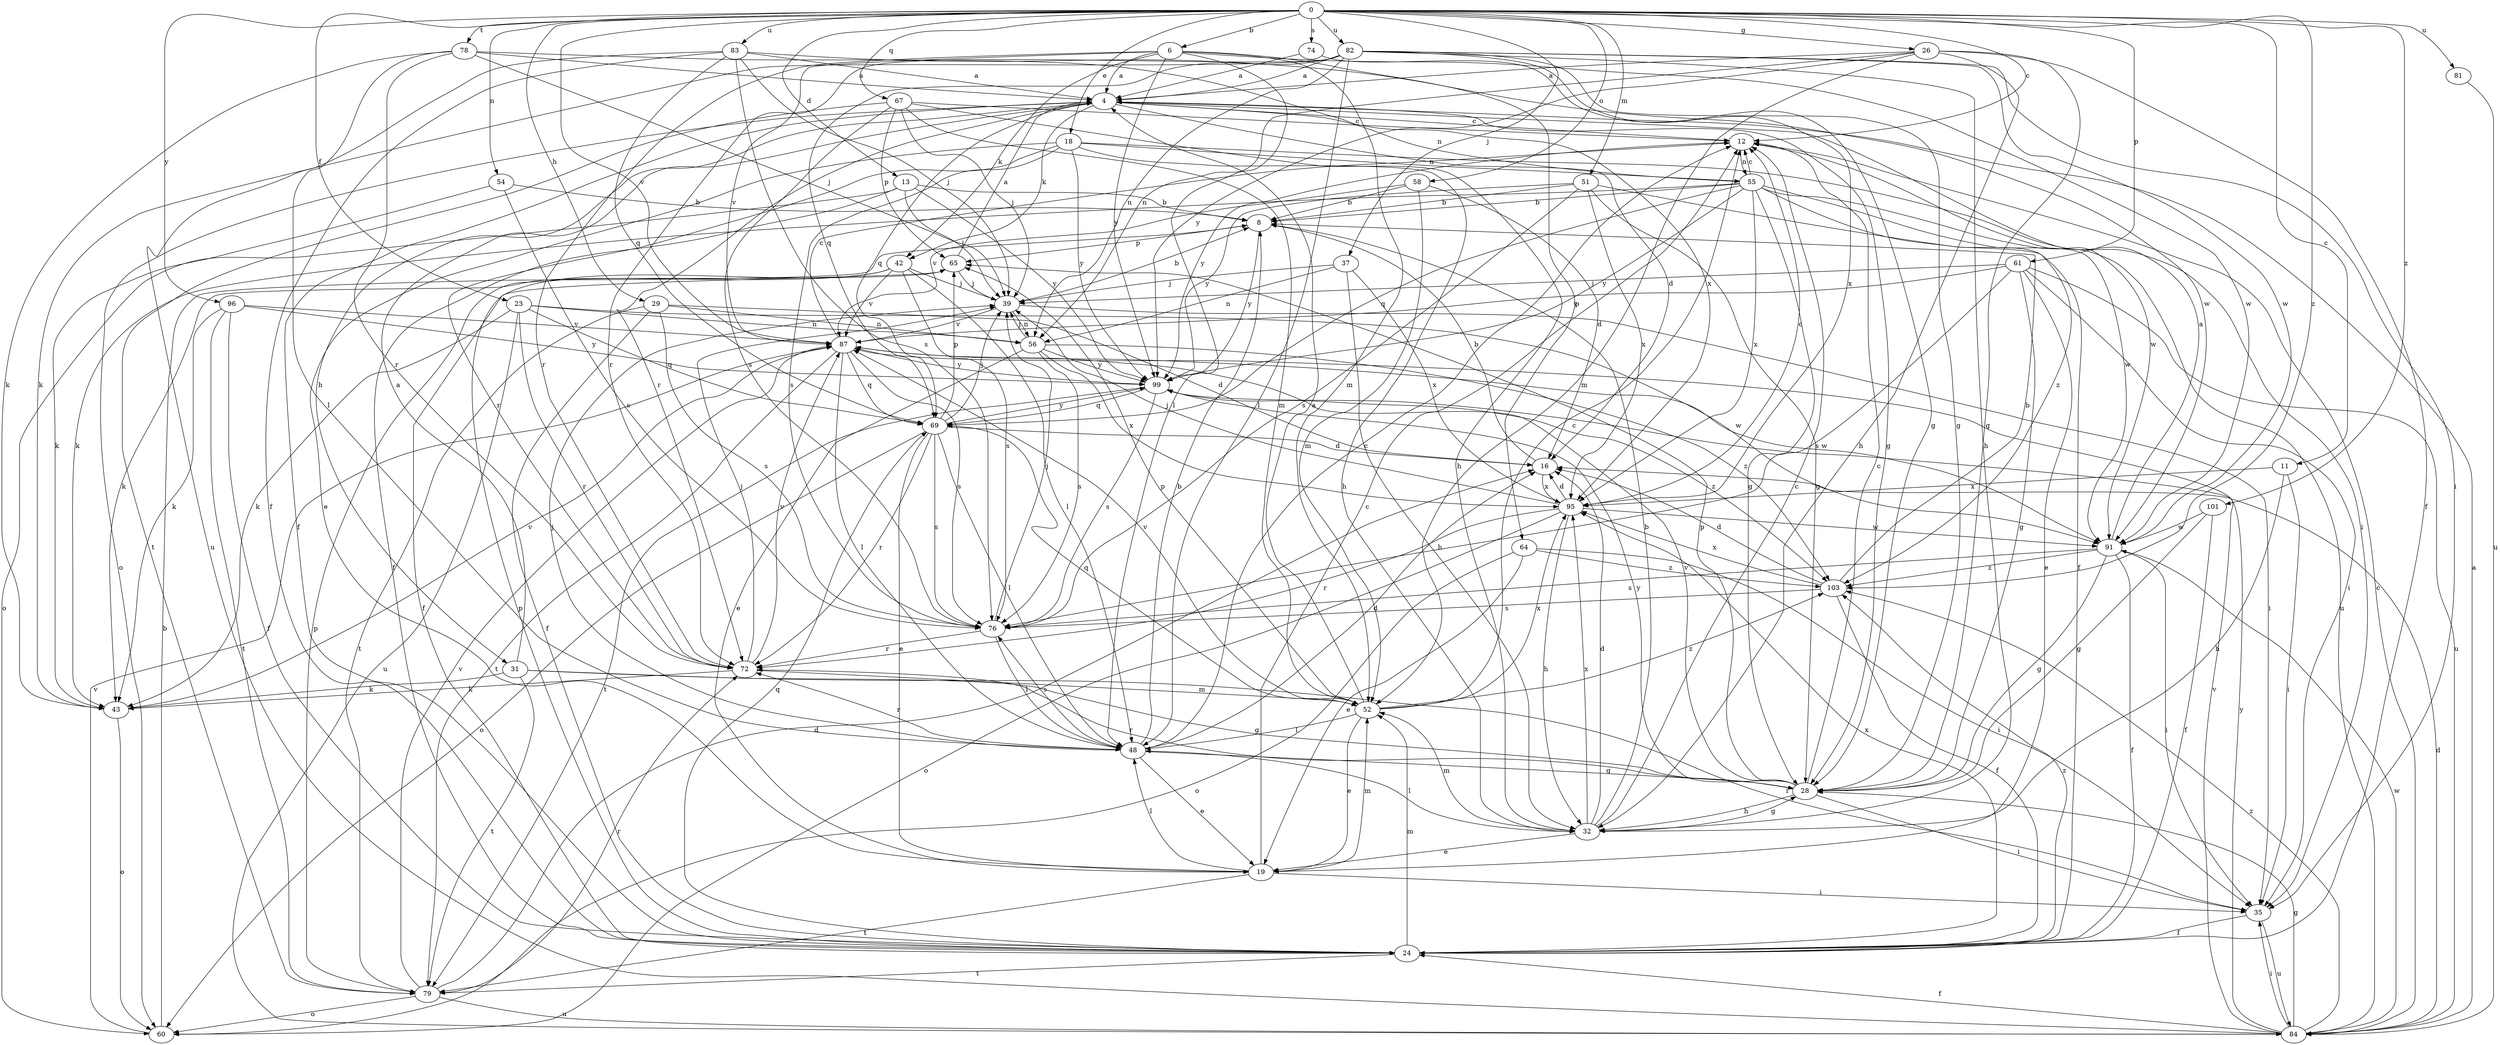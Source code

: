 strict digraph  {
0;
4;
6;
8;
11;
12;
13;
16;
18;
19;
23;
24;
26;
28;
29;
31;
32;
35;
37;
39;
42;
43;
48;
51;
52;
54;
55;
56;
58;
60;
61;
64;
65;
67;
69;
72;
74;
76;
78;
79;
81;
82;
83;
84;
87;
91;
95;
96;
99;
101;
103;
0 -> 6  [label=b];
0 -> 11  [label=c];
0 -> 12  [label=c];
0 -> 13  [label=d];
0 -> 18  [label=e];
0 -> 23  [label=f];
0 -> 26  [label=g];
0 -> 29  [label=h];
0 -> 37  [label=j];
0 -> 51  [label=m];
0 -> 54  [label=n];
0 -> 58  [label=o];
0 -> 61  [label=p];
0 -> 67  [label=q];
0 -> 74  [label=s];
0 -> 78  [label=t];
0 -> 81  [label=u];
0 -> 82  [label=u];
0 -> 83  [label=u];
0 -> 87  [label=v];
0 -> 96  [label=y];
0 -> 101  [label=z];
0 -> 103  [label=z];
4 -> 12  [label=c];
4 -> 16  [label=d];
4 -> 24  [label=f];
4 -> 28  [label=g];
4 -> 31  [label=h];
4 -> 42  [label=k];
4 -> 55  [label=n];
4 -> 60  [label=o];
4 -> 69  [label=q];
4 -> 72  [label=r];
6 -> 4  [label=a];
6 -> 42  [label=k];
6 -> 48  [label=l];
6 -> 52  [label=m];
6 -> 64  [label=p];
6 -> 72  [label=r];
6 -> 87  [label=v];
6 -> 91  [label=w];
6 -> 99  [label=y];
8 -> 65  [label=p];
8 -> 99  [label=y];
11 -> 32  [label=h];
11 -> 35  [label=i];
11 -> 95  [label=x];
12 -> 55  [label=n];
12 -> 91  [label=w];
12 -> 99  [label=y];
13 -> 8  [label=b];
13 -> 24  [label=f];
13 -> 39  [label=j];
13 -> 60  [label=o];
13 -> 99  [label=y];
16 -> 8  [label=b];
16 -> 95  [label=x];
18 -> 19  [label=e];
18 -> 32  [label=h];
18 -> 35  [label=i];
18 -> 55  [label=n];
18 -> 72  [label=r];
18 -> 76  [label=s];
18 -> 99  [label=y];
19 -> 12  [label=c];
19 -> 35  [label=i];
19 -> 48  [label=l];
19 -> 52  [label=m];
19 -> 79  [label=t];
23 -> 43  [label=k];
23 -> 56  [label=n];
23 -> 69  [label=q];
23 -> 72  [label=r];
23 -> 84  [label=u];
23 -> 91  [label=w];
24 -> 52  [label=m];
24 -> 65  [label=p];
24 -> 69  [label=q];
24 -> 79  [label=t];
24 -> 95  [label=x];
24 -> 103  [label=z];
26 -> 4  [label=a];
26 -> 24  [label=f];
26 -> 28  [label=g];
26 -> 32  [label=h];
26 -> 52  [label=m];
26 -> 56  [label=n];
26 -> 99  [label=y];
28 -> 12  [label=c];
28 -> 32  [label=h];
28 -> 35  [label=i];
28 -> 65  [label=p];
28 -> 72  [label=r];
28 -> 87  [label=v];
28 -> 99  [label=y];
29 -> 16  [label=d];
29 -> 24  [label=f];
29 -> 56  [label=n];
29 -> 76  [label=s];
29 -> 79  [label=t];
31 -> 4  [label=a];
31 -> 28  [label=g];
31 -> 35  [label=i];
31 -> 43  [label=k];
31 -> 79  [label=t];
32 -> 8  [label=b];
32 -> 12  [label=c];
32 -> 16  [label=d];
32 -> 19  [label=e];
32 -> 28  [label=g];
32 -> 48  [label=l];
32 -> 52  [label=m];
32 -> 95  [label=x];
35 -> 24  [label=f];
35 -> 84  [label=u];
37 -> 32  [label=h];
37 -> 39  [label=j];
37 -> 56  [label=n];
37 -> 95  [label=x];
39 -> 8  [label=b];
39 -> 35  [label=i];
39 -> 56  [label=n];
39 -> 87  [label=v];
42 -> 24  [label=f];
42 -> 39  [label=j];
42 -> 43  [label=k];
42 -> 48  [label=l];
42 -> 76  [label=s];
42 -> 87  [label=v];
43 -> 60  [label=o];
43 -> 87  [label=v];
48 -> 8  [label=b];
48 -> 12  [label=c];
48 -> 16  [label=d];
48 -> 19  [label=e];
48 -> 28  [label=g];
48 -> 39  [label=j];
48 -> 72  [label=r];
48 -> 76  [label=s];
51 -> 8  [label=b];
51 -> 28  [label=g];
51 -> 76  [label=s];
51 -> 95  [label=x];
51 -> 99  [label=y];
51 -> 103  [label=z];
52 -> 4  [label=a];
52 -> 12  [label=c];
52 -> 19  [label=e];
52 -> 48  [label=l];
52 -> 65  [label=p];
52 -> 69  [label=q];
52 -> 87  [label=v];
52 -> 95  [label=x];
52 -> 103  [label=z];
54 -> 8  [label=b];
54 -> 43  [label=k];
54 -> 76  [label=s];
55 -> 8  [label=b];
55 -> 12  [label=c];
55 -> 24  [label=f];
55 -> 28  [label=g];
55 -> 43  [label=k];
55 -> 69  [label=q];
55 -> 84  [label=u];
55 -> 91  [label=w];
55 -> 95  [label=x];
55 -> 99  [label=y];
56 -> 19  [label=e];
56 -> 39  [label=j];
56 -> 76  [label=s];
56 -> 95  [label=x];
56 -> 99  [label=y];
56 -> 103  [label=z];
58 -> 8  [label=b];
58 -> 16  [label=d];
58 -> 52  [label=m];
58 -> 87  [label=v];
60 -> 8  [label=b];
60 -> 87  [label=v];
61 -> 19  [label=e];
61 -> 28  [label=g];
61 -> 35  [label=i];
61 -> 39  [label=j];
61 -> 76  [label=s];
61 -> 84  [label=u];
61 -> 87  [label=v];
64 -> 19  [label=e];
64 -> 35  [label=i];
64 -> 60  [label=o];
64 -> 103  [label=z];
65 -> 4  [label=a];
65 -> 39  [label=j];
67 -> 12  [label=c];
67 -> 32  [label=h];
67 -> 39  [label=j];
67 -> 52  [label=m];
67 -> 65  [label=p];
67 -> 76  [label=s];
67 -> 79  [label=t];
69 -> 16  [label=d];
69 -> 19  [label=e];
69 -> 39  [label=j];
69 -> 48  [label=l];
69 -> 60  [label=o];
69 -> 65  [label=p];
69 -> 72  [label=r];
69 -> 76  [label=s];
69 -> 99  [label=y];
72 -> 39  [label=j];
72 -> 43  [label=k];
72 -> 52  [label=m];
72 -> 87  [label=v];
74 -> 4  [label=a];
74 -> 28  [label=g];
76 -> 39  [label=j];
76 -> 48  [label=l];
76 -> 72  [label=r];
78 -> 4  [label=a];
78 -> 39  [label=j];
78 -> 43  [label=k];
78 -> 48  [label=l];
78 -> 72  [label=r];
78 -> 95  [label=x];
79 -> 16  [label=d];
79 -> 60  [label=o];
79 -> 65  [label=p];
79 -> 72  [label=r];
79 -> 84  [label=u];
79 -> 87  [label=v];
81 -> 84  [label=u];
82 -> 4  [label=a];
82 -> 28  [label=g];
82 -> 32  [label=h];
82 -> 35  [label=i];
82 -> 43  [label=k];
82 -> 48  [label=l];
82 -> 56  [label=n];
82 -> 69  [label=q];
82 -> 72  [label=r];
82 -> 91  [label=w];
82 -> 95  [label=x];
83 -> 4  [label=a];
83 -> 24  [label=f];
83 -> 39  [label=j];
83 -> 69  [label=q];
83 -> 76  [label=s];
83 -> 84  [label=u];
83 -> 91  [label=w];
84 -> 4  [label=a];
84 -> 12  [label=c];
84 -> 16  [label=d];
84 -> 24  [label=f];
84 -> 28  [label=g];
84 -> 35  [label=i];
84 -> 87  [label=v];
84 -> 91  [label=w];
84 -> 99  [label=y];
84 -> 103  [label=z];
87 -> 12  [label=c];
87 -> 48  [label=l];
87 -> 69  [label=q];
87 -> 76  [label=s];
87 -> 79  [label=t];
87 -> 91  [label=w];
87 -> 99  [label=y];
91 -> 4  [label=a];
91 -> 24  [label=f];
91 -> 28  [label=g];
91 -> 35  [label=i];
91 -> 76  [label=s];
91 -> 103  [label=z];
95 -> 12  [label=c];
95 -> 16  [label=d];
95 -> 32  [label=h];
95 -> 39  [label=j];
95 -> 60  [label=o];
95 -> 72  [label=r];
95 -> 91  [label=w];
96 -> 24  [label=f];
96 -> 43  [label=k];
96 -> 79  [label=t];
96 -> 87  [label=v];
96 -> 99  [label=y];
99 -> 69  [label=q];
99 -> 76  [label=s];
99 -> 79  [label=t];
99 -> 103  [label=z];
101 -> 24  [label=f];
101 -> 28  [label=g];
101 -> 91  [label=w];
103 -> 8  [label=b];
103 -> 16  [label=d];
103 -> 24  [label=f];
103 -> 76  [label=s];
103 -> 95  [label=x];
}
